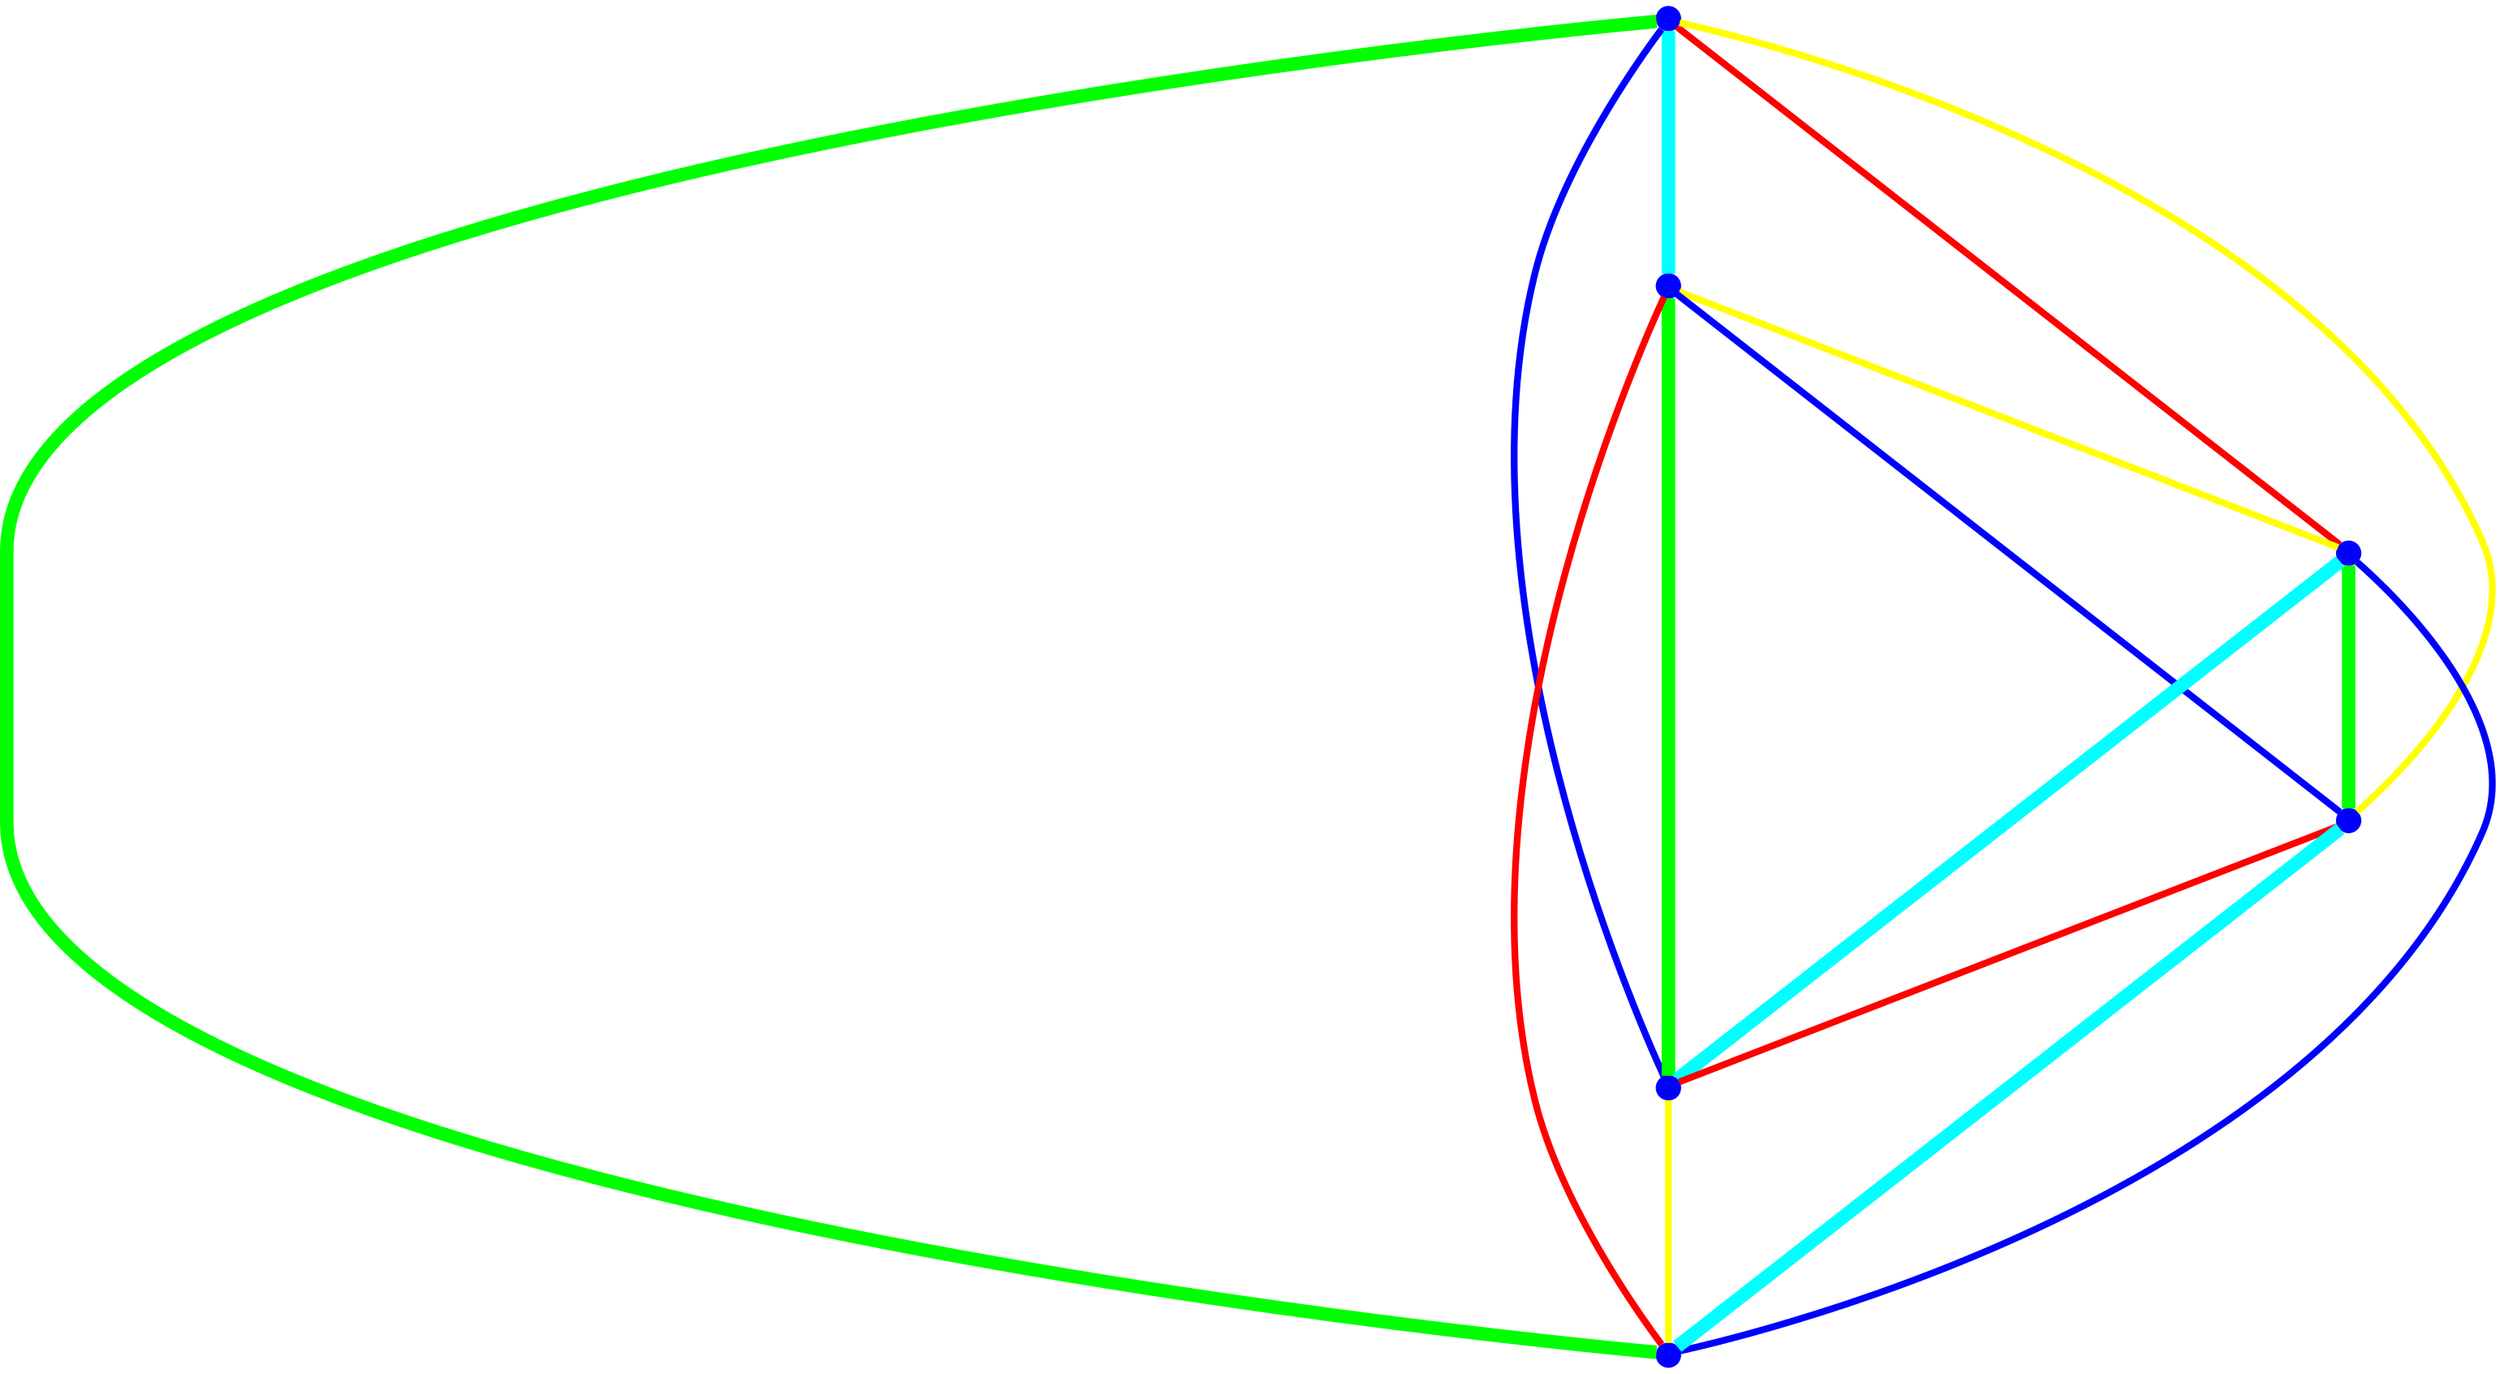 graph {
ranksep=2
nodesep=2
node [label="" shape=circle style=filled fixedsize=true color=blue fillcolor=blue width=0.2];
"1" -- "2" [style="solid",penwidth="8",color="cyan"];
"1" -- "3" [style="solid",penwidth="4",color="red"];
"1" -- "4" [style="solid",penwidth="4",color="yellow"];
"1" -- "5" [style="solid",penwidth="4",color="blue"];
"1" -- "6" [style="solid",penwidth="8",color="green"];
"2" -- "3" [style="solid",penwidth="4",color="yellow"];
"2" -- "4" [style="solid",penwidth="4",color="blue"];
"2" -- "5" [style="solid",penwidth="8",color="green"];
"2" -- "6" [style="solid",penwidth="4",color="red"];
"3" -- "4" [style="solid",penwidth="8",color="green"];
"3" -- "5" [style="solid",penwidth="8",color="cyan"];
"3" -- "6" [style="solid",penwidth="4",color="blue"];
"4" -- "5" [style="solid",penwidth="4",color="red"];
"4" -- "6" [style="solid",penwidth="8",color="cyan"];
"5" -- "6" [style="solid",penwidth="4",color="yellow"];
}
